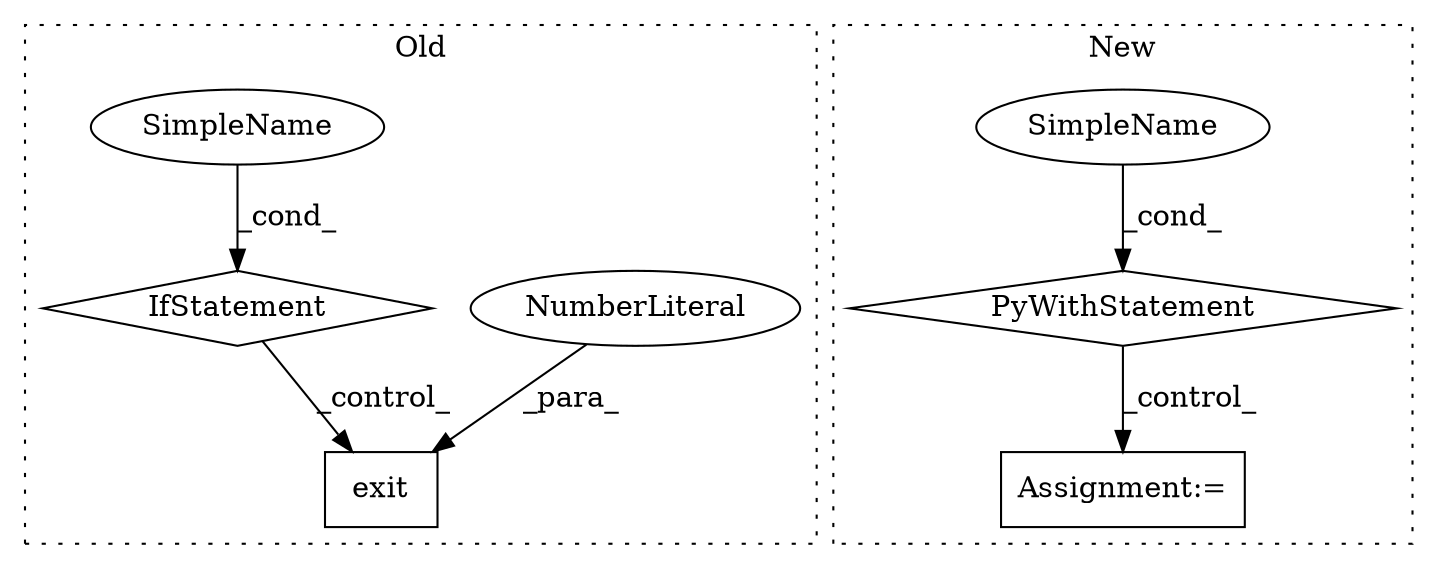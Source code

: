 digraph G {
subgraph cluster0 {
1 [label="exit" a="32" s="1192,1198" l="5,1" shape="box"];
3 [label="NumberLiteral" a="34" s="1197" l="1" shape="ellipse"];
4 [label="SimpleName" a="42" s="" l="" shape="ellipse"];
5 [label="IfStatement" a="25" s="1155,1182" l="4,2" shape="diamond"];
label = "Old";
style="dotted";
}
subgraph cluster1 {
2 [label="PyWithStatement" a="104" s="584,616" l="10,2" shape="diamond"];
6 [label="SimpleName" a="42" s="" l="" shape="ellipse"];
7 [label="Assignment:=" a="7" s="630" l="15" shape="box"];
label = "New";
style="dotted";
}
2 -> 7 [label="_control_"];
3 -> 1 [label="_para_"];
4 -> 5 [label="_cond_"];
5 -> 1 [label="_control_"];
6 -> 2 [label="_cond_"];
}